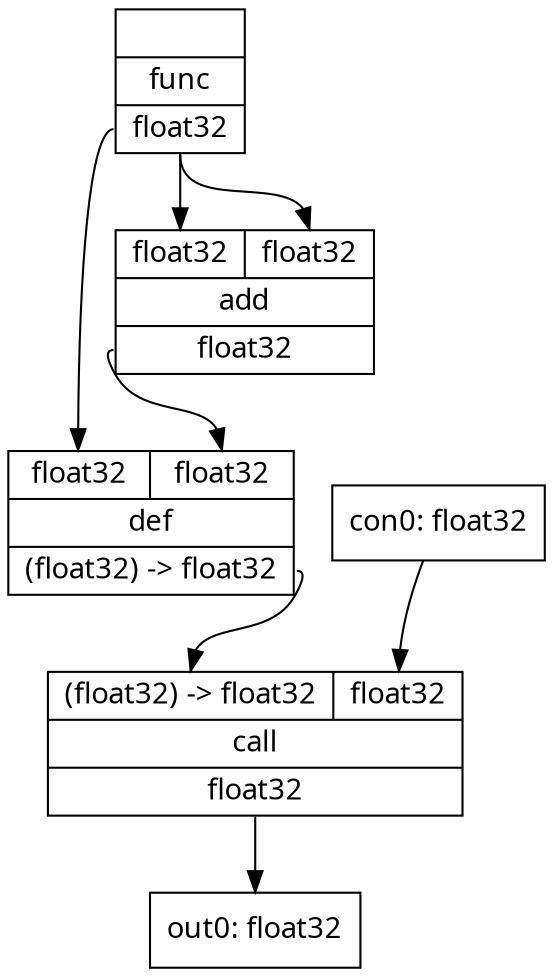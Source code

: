 digraph code {
	node [fontname="Linux Biolinum O" shape=record]
	opr0 [label="{{}|func\n|{<o0>float32}}"]
	opr1 [label="{{<i0>float32|<i1>float32}|add\n|{<o0>float32}}"]
	opr0:o0 -> opr1:i0
	opr0:o0 -> opr1:i1
	opr2 [label="{{<i0>float32|<i1>float32}|def\n|{<o0>(float32) -\> float32}}"]
	opr0:o0 -> opr2:i0
	opr1:o0 -> opr2:i1
	con0 [label="con0: float32"]
	opr3 [label="{{<i0>(float32) -\> float32|<i1>float32}|call\n|{<o0>float32}}"]
	opr2:o0 -> opr3:i0
	con0 -> opr3:i1
	out0 [label="out0: float32"]
	opr3:o0 -> out0
}
